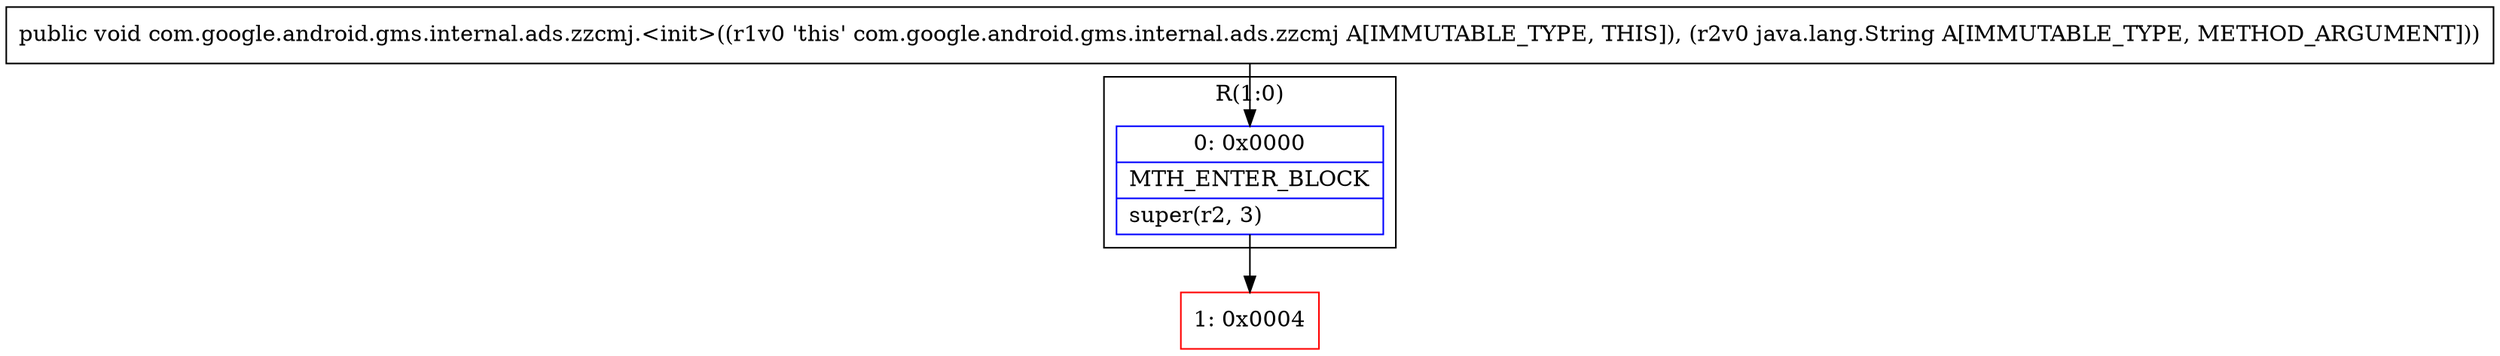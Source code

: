 digraph "CFG forcom.google.android.gms.internal.ads.zzcmj.\<init\>(Ljava\/lang\/String;)V" {
subgraph cluster_Region_441221110 {
label = "R(1:0)";
node [shape=record,color=blue];
Node_0 [shape=record,label="{0\:\ 0x0000|MTH_ENTER_BLOCK\l|super(r2, 3)\l}"];
}
Node_1 [shape=record,color=red,label="{1\:\ 0x0004}"];
MethodNode[shape=record,label="{public void com.google.android.gms.internal.ads.zzcmj.\<init\>((r1v0 'this' com.google.android.gms.internal.ads.zzcmj A[IMMUTABLE_TYPE, THIS]), (r2v0 java.lang.String A[IMMUTABLE_TYPE, METHOD_ARGUMENT])) }"];
MethodNode -> Node_0;
Node_0 -> Node_1;
}


